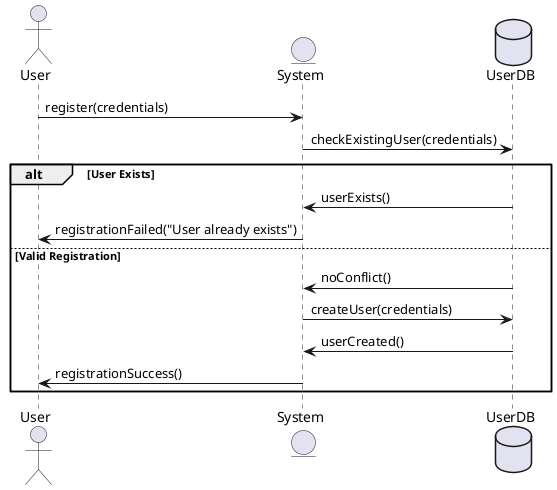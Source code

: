 @startuml
actor User
entity "System" as System
database "UserDB" as UserDB

User -> System : register(credentials)
System -> UserDB : checkExistingUser(credentials)
alt User Exists
    UserDB -> System : userExists()
    System -> User : registrationFailed("User already exists")
else Valid Registration
    UserDB -> System : noConflict()
    System -> UserDB : createUser(credentials)
    UserDB -> System : userCreated()
    System -> User : registrationSuccess()
end
@enduml
